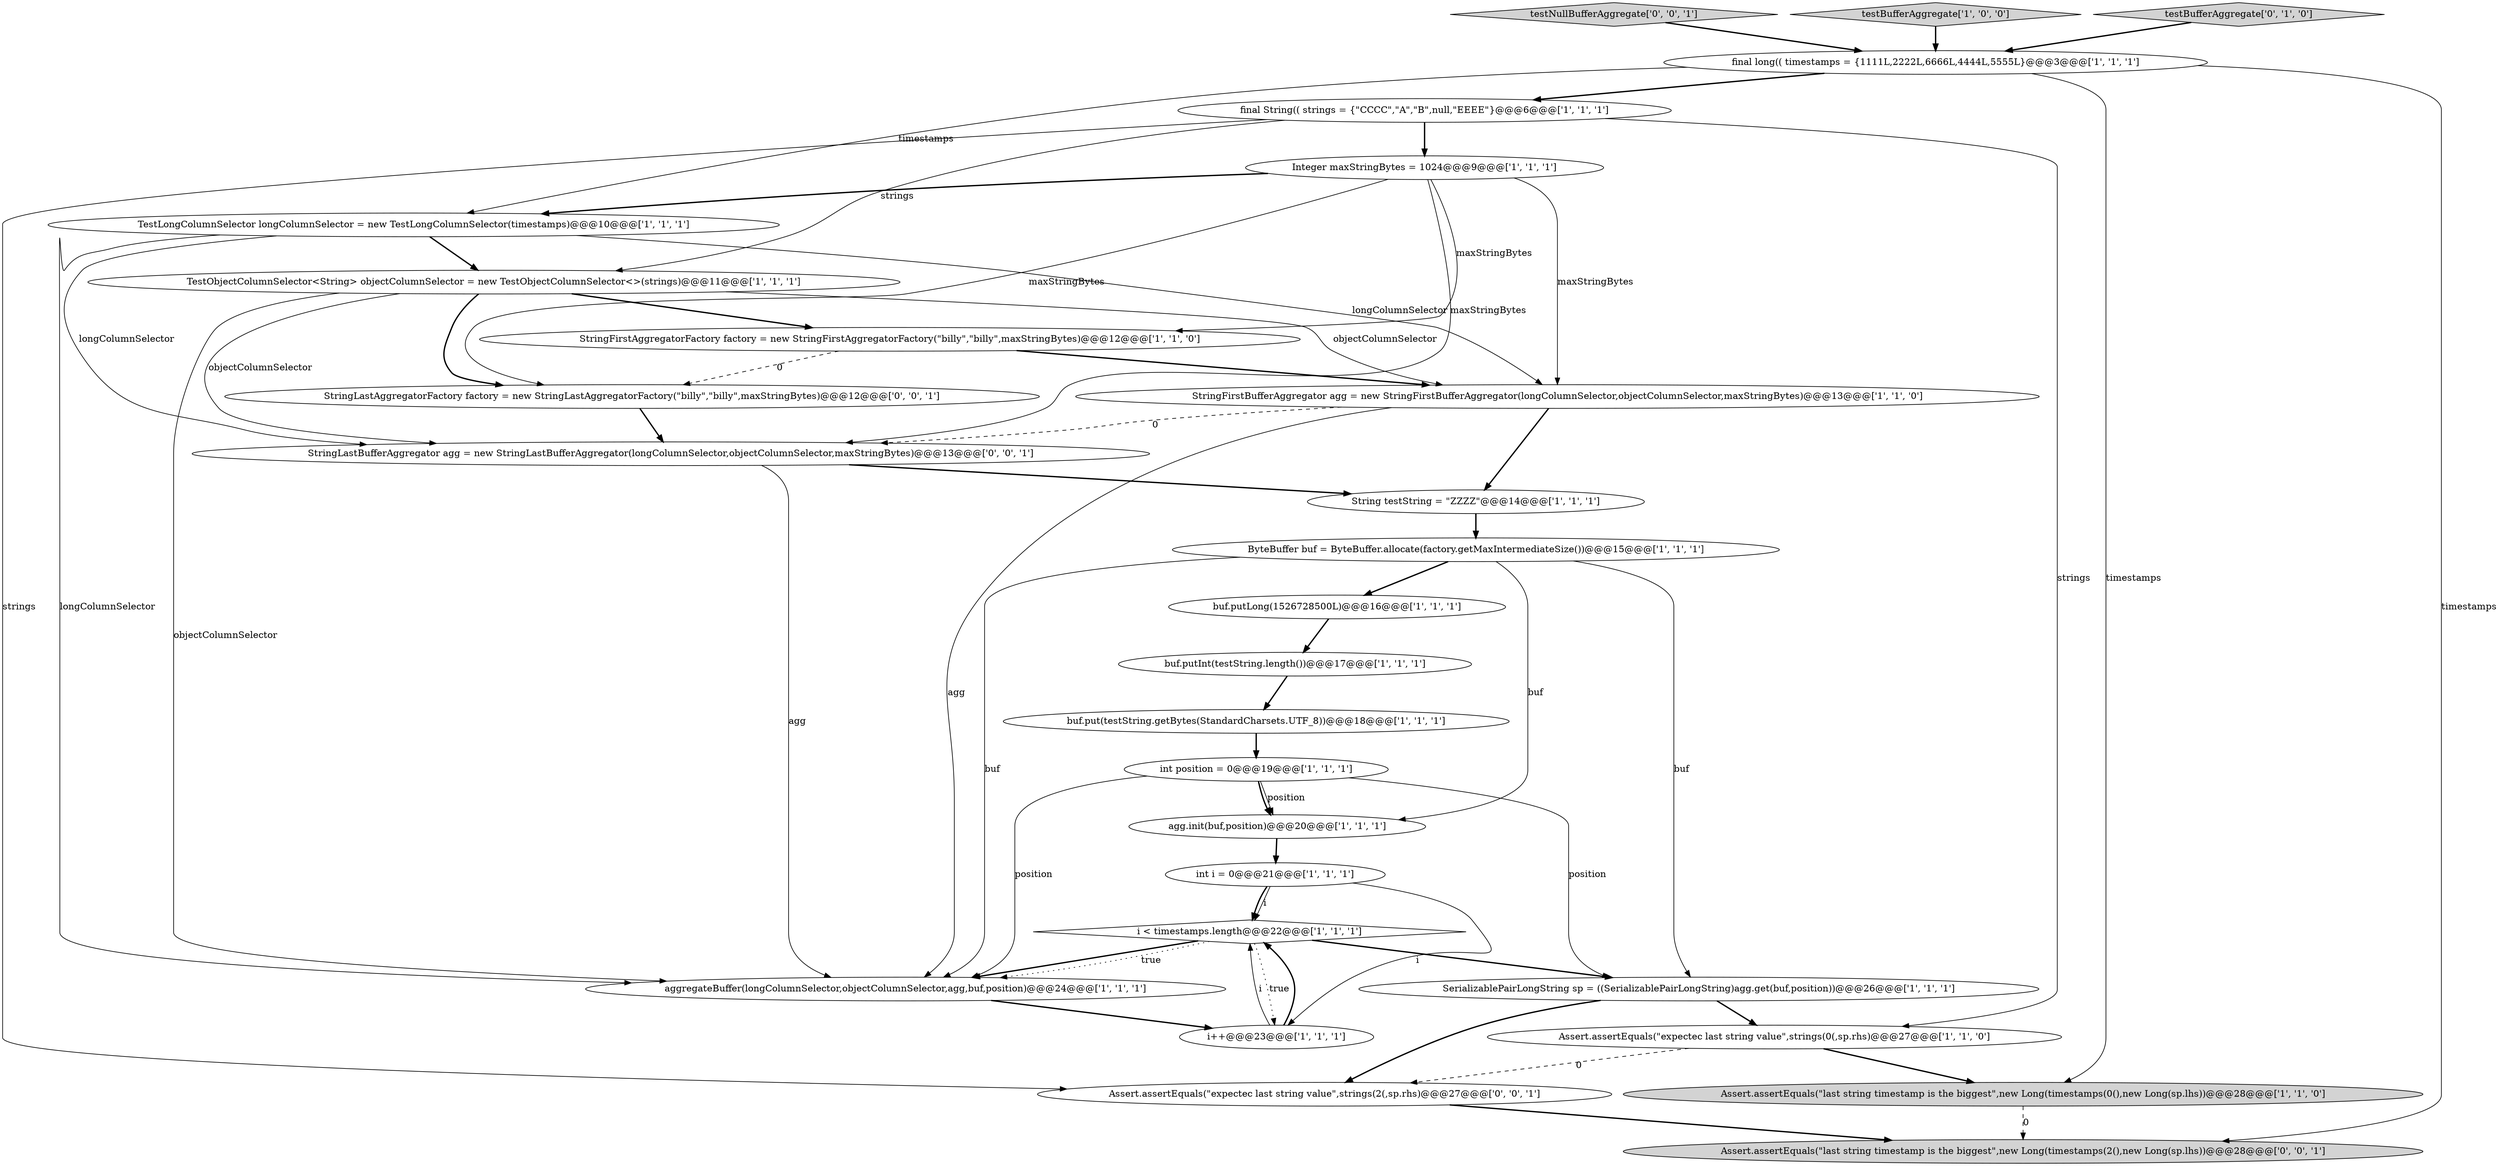 digraph {
2 [style = filled, label = "StringFirstAggregatorFactory factory = new StringFirstAggregatorFactory(\"billy\",\"billy\",maxStringBytes)@@@12@@@['1', '1', '0']", fillcolor = white, shape = ellipse image = "AAA0AAABBB1BBB"];
7 [style = filled, label = "agg.init(buf,position)@@@20@@@['1', '1', '1']", fillcolor = white, shape = ellipse image = "AAA0AAABBB1BBB"];
25 [style = filled, label = "testNullBufferAggregate['0', '0', '1']", fillcolor = lightgray, shape = diamond image = "AAA0AAABBB3BBB"];
6 [style = filled, label = "testBufferAggregate['1', '0', '0']", fillcolor = lightgray, shape = diamond image = "AAA0AAABBB1BBB"];
8 [style = filled, label = "final long(( timestamps = {1111L,2222L,6666L,4444L,5555L}@@@3@@@['1', '1', '1']", fillcolor = white, shape = ellipse image = "AAA0AAABBB1BBB"];
27 [style = filled, label = "Assert.assertEquals(\"last string timestamp is the biggest\",new Long(timestamps(2(),new Long(sp.lhs))@@@28@@@['0', '0', '1']", fillcolor = lightgray, shape = ellipse image = "AAA0AAABBB3BBB"];
13 [style = filled, label = "i < timestamps.length@@@22@@@['1', '1', '1']", fillcolor = white, shape = diamond image = "AAA0AAABBB1BBB"];
20 [style = filled, label = "buf.putInt(testString.length())@@@17@@@['1', '1', '1']", fillcolor = white, shape = ellipse image = "AAA0AAABBB1BBB"];
24 [style = filled, label = "StringLastBufferAggregator agg = new StringLastBufferAggregator(longColumnSelector,objectColumnSelector,maxStringBytes)@@@13@@@['0', '0', '1']", fillcolor = white, shape = ellipse image = "AAA0AAABBB3BBB"];
0 [style = filled, label = "int i = 0@@@21@@@['1', '1', '1']", fillcolor = white, shape = ellipse image = "AAA0AAABBB1BBB"];
4 [style = filled, label = "String testString = \"ZZZZ\"@@@14@@@['1', '1', '1']", fillcolor = white, shape = ellipse image = "AAA0AAABBB1BBB"];
23 [style = filled, label = "Assert.assertEquals(\"expectec last string value\",strings(2(,sp.rhs)@@@27@@@['0', '0', '1']", fillcolor = white, shape = ellipse image = "AAA0AAABBB3BBB"];
26 [style = filled, label = "StringLastAggregatorFactory factory = new StringLastAggregatorFactory(\"billy\",\"billy\",maxStringBytes)@@@12@@@['0', '0', '1']", fillcolor = white, shape = ellipse image = "AAA0AAABBB3BBB"];
3 [style = filled, label = "Integer maxStringBytes = 1024@@@9@@@['1', '1', '1']", fillcolor = white, shape = ellipse image = "AAA0AAABBB1BBB"];
15 [style = filled, label = "StringFirstBufferAggregator agg = new StringFirstBufferAggregator(longColumnSelector,objectColumnSelector,maxStringBytes)@@@13@@@['1', '1', '0']", fillcolor = white, shape = ellipse image = "AAA0AAABBB1BBB"];
14 [style = filled, label = "TestObjectColumnSelector<String> objectColumnSelector = new TestObjectColumnSelector<>(strings)@@@11@@@['1', '1', '1']", fillcolor = white, shape = ellipse image = "AAA0AAABBB1BBB"];
16 [style = filled, label = "int position = 0@@@19@@@['1', '1', '1']", fillcolor = white, shape = ellipse image = "AAA0AAABBB1BBB"];
1 [style = filled, label = "aggregateBuffer(longColumnSelector,objectColumnSelector,agg,buf,position)@@@24@@@['1', '1', '1']", fillcolor = white, shape = ellipse image = "AAA0AAABBB1BBB"];
11 [style = filled, label = "Assert.assertEquals(\"expectec last string value\",strings(0(,sp.rhs)@@@27@@@['1', '1', '0']", fillcolor = white, shape = ellipse image = "AAA0AAABBB1BBB"];
19 [style = filled, label = "Assert.assertEquals(\"last string timestamp is the biggest\",new Long(timestamps(0(),new Long(sp.lhs))@@@28@@@['1', '1', '0']", fillcolor = lightgray, shape = ellipse image = "AAA0AAABBB1BBB"];
17 [style = filled, label = "TestLongColumnSelector longColumnSelector = new TestLongColumnSelector(timestamps)@@@10@@@['1', '1', '1']", fillcolor = white, shape = ellipse image = "AAA0AAABBB1BBB"];
18 [style = filled, label = "i++@@@23@@@['1', '1', '1']", fillcolor = white, shape = ellipse image = "AAA0AAABBB1BBB"];
10 [style = filled, label = "final String(( strings = {\"CCCC\",\"A\",\"B\",null,\"EEEE\"}@@@6@@@['1', '1', '1']", fillcolor = white, shape = ellipse image = "AAA0AAABBB1BBB"];
5 [style = filled, label = "ByteBuffer buf = ByteBuffer.allocate(factory.getMaxIntermediateSize())@@@15@@@['1', '1', '1']", fillcolor = white, shape = ellipse image = "AAA0AAABBB1BBB"];
21 [style = filled, label = "buf.put(testString.getBytes(StandardCharsets.UTF_8))@@@18@@@['1', '1', '1']", fillcolor = white, shape = ellipse image = "AAA0AAABBB1BBB"];
9 [style = filled, label = "buf.putLong(1526728500L)@@@16@@@['1', '1', '1']", fillcolor = white, shape = ellipse image = "AAA0AAABBB1BBB"];
22 [style = filled, label = "testBufferAggregate['0', '1', '0']", fillcolor = lightgray, shape = diamond image = "AAA0AAABBB2BBB"];
12 [style = filled, label = "SerializablePairLongString sp = ((SerializablePairLongString)agg.get(buf,position))@@@26@@@['1', '1', '1']", fillcolor = white, shape = ellipse image = "AAA0AAABBB1BBB"];
19->27 [style = dashed, label="0"];
8->10 [style = bold, label=""];
3->15 [style = solid, label="maxStringBytes"];
3->24 [style = solid, label="maxStringBytes"];
13->18 [style = dotted, label="true"];
14->24 [style = solid, label="objectColumnSelector"];
10->14 [style = solid, label="strings"];
17->24 [style = solid, label="longColumnSelector"];
0->13 [style = bold, label=""];
5->9 [style = bold, label=""];
23->27 [style = bold, label=""];
0->18 [style = solid, label="i"];
3->2 [style = solid, label="maxStringBytes"];
24->1 [style = solid, label="agg"];
0->13 [style = solid, label="i"];
15->1 [style = solid, label="agg"];
14->15 [style = solid, label="objectColumnSelector"];
15->24 [style = dashed, label="0"];
12->11 [style = bold, label=""];
16->7 [style = bold, label=""];
10->11 [style = solid, label="strings"];
10->3 [style = bold, label=""];
11->23 [style = dashed, label="0"];
9->20 [style = bold, label=""];
7->0 [style = bold, label=""];
1->18 [style = bold, label=""];
8->27 [style = solid, label="timestamps"];
8->17 [style = solid, label="timestamps"];
17->15 [style = solid, label="longColumnSelector"];
11->19 [style = bold, label=""];
26->24 [style = bold, label=""];
17->1 [style = solid, label="longColumnSelector"];
13->1 [style = bold, label=""];
18->13 [style = solid, label="i"];
20->21 [style = bold, label=""];
22->8 [style = bold, label=""];
14->26 [style = bold, label=""];
13->1 [style = dotted, label="true"];
24->4 [style = bold, label=""];
13->12 [style = bold, label=""];
8->19 [style = solid, label="timestamps"];
17->14 [style = bold, label=""];
5->7 [style = solid, label="buf"];
14->1 [style = solid, label="objectColumnSelector"];
2->15 [style = bold, label=""];
6->8 [style = bold, label=""];
15->4 [style = bold, label=""];
5->12 [style = solid, label="buf"];
18->13 [style = bold, label=""];
16->1 [style = solid, label="position"];
21->16 [style = bold, label=""];
3->26 [style = solid, label="maxStringBytes"];
16->7 [style = solid, label="position"];
3->17 [style = bold, label=""];
25->8 [style = bold, label=""];
14->2 [style = bold, label=""];
12->23 [style = bold, label=""];
16->12 [style = solid, label="position"];
2->26 [style = dashed, label="0"];
5->1 [style = solid, label="buf"];
4->5 [style = bold, label=""];
10->23 [style = solid, label="strings"];
}
